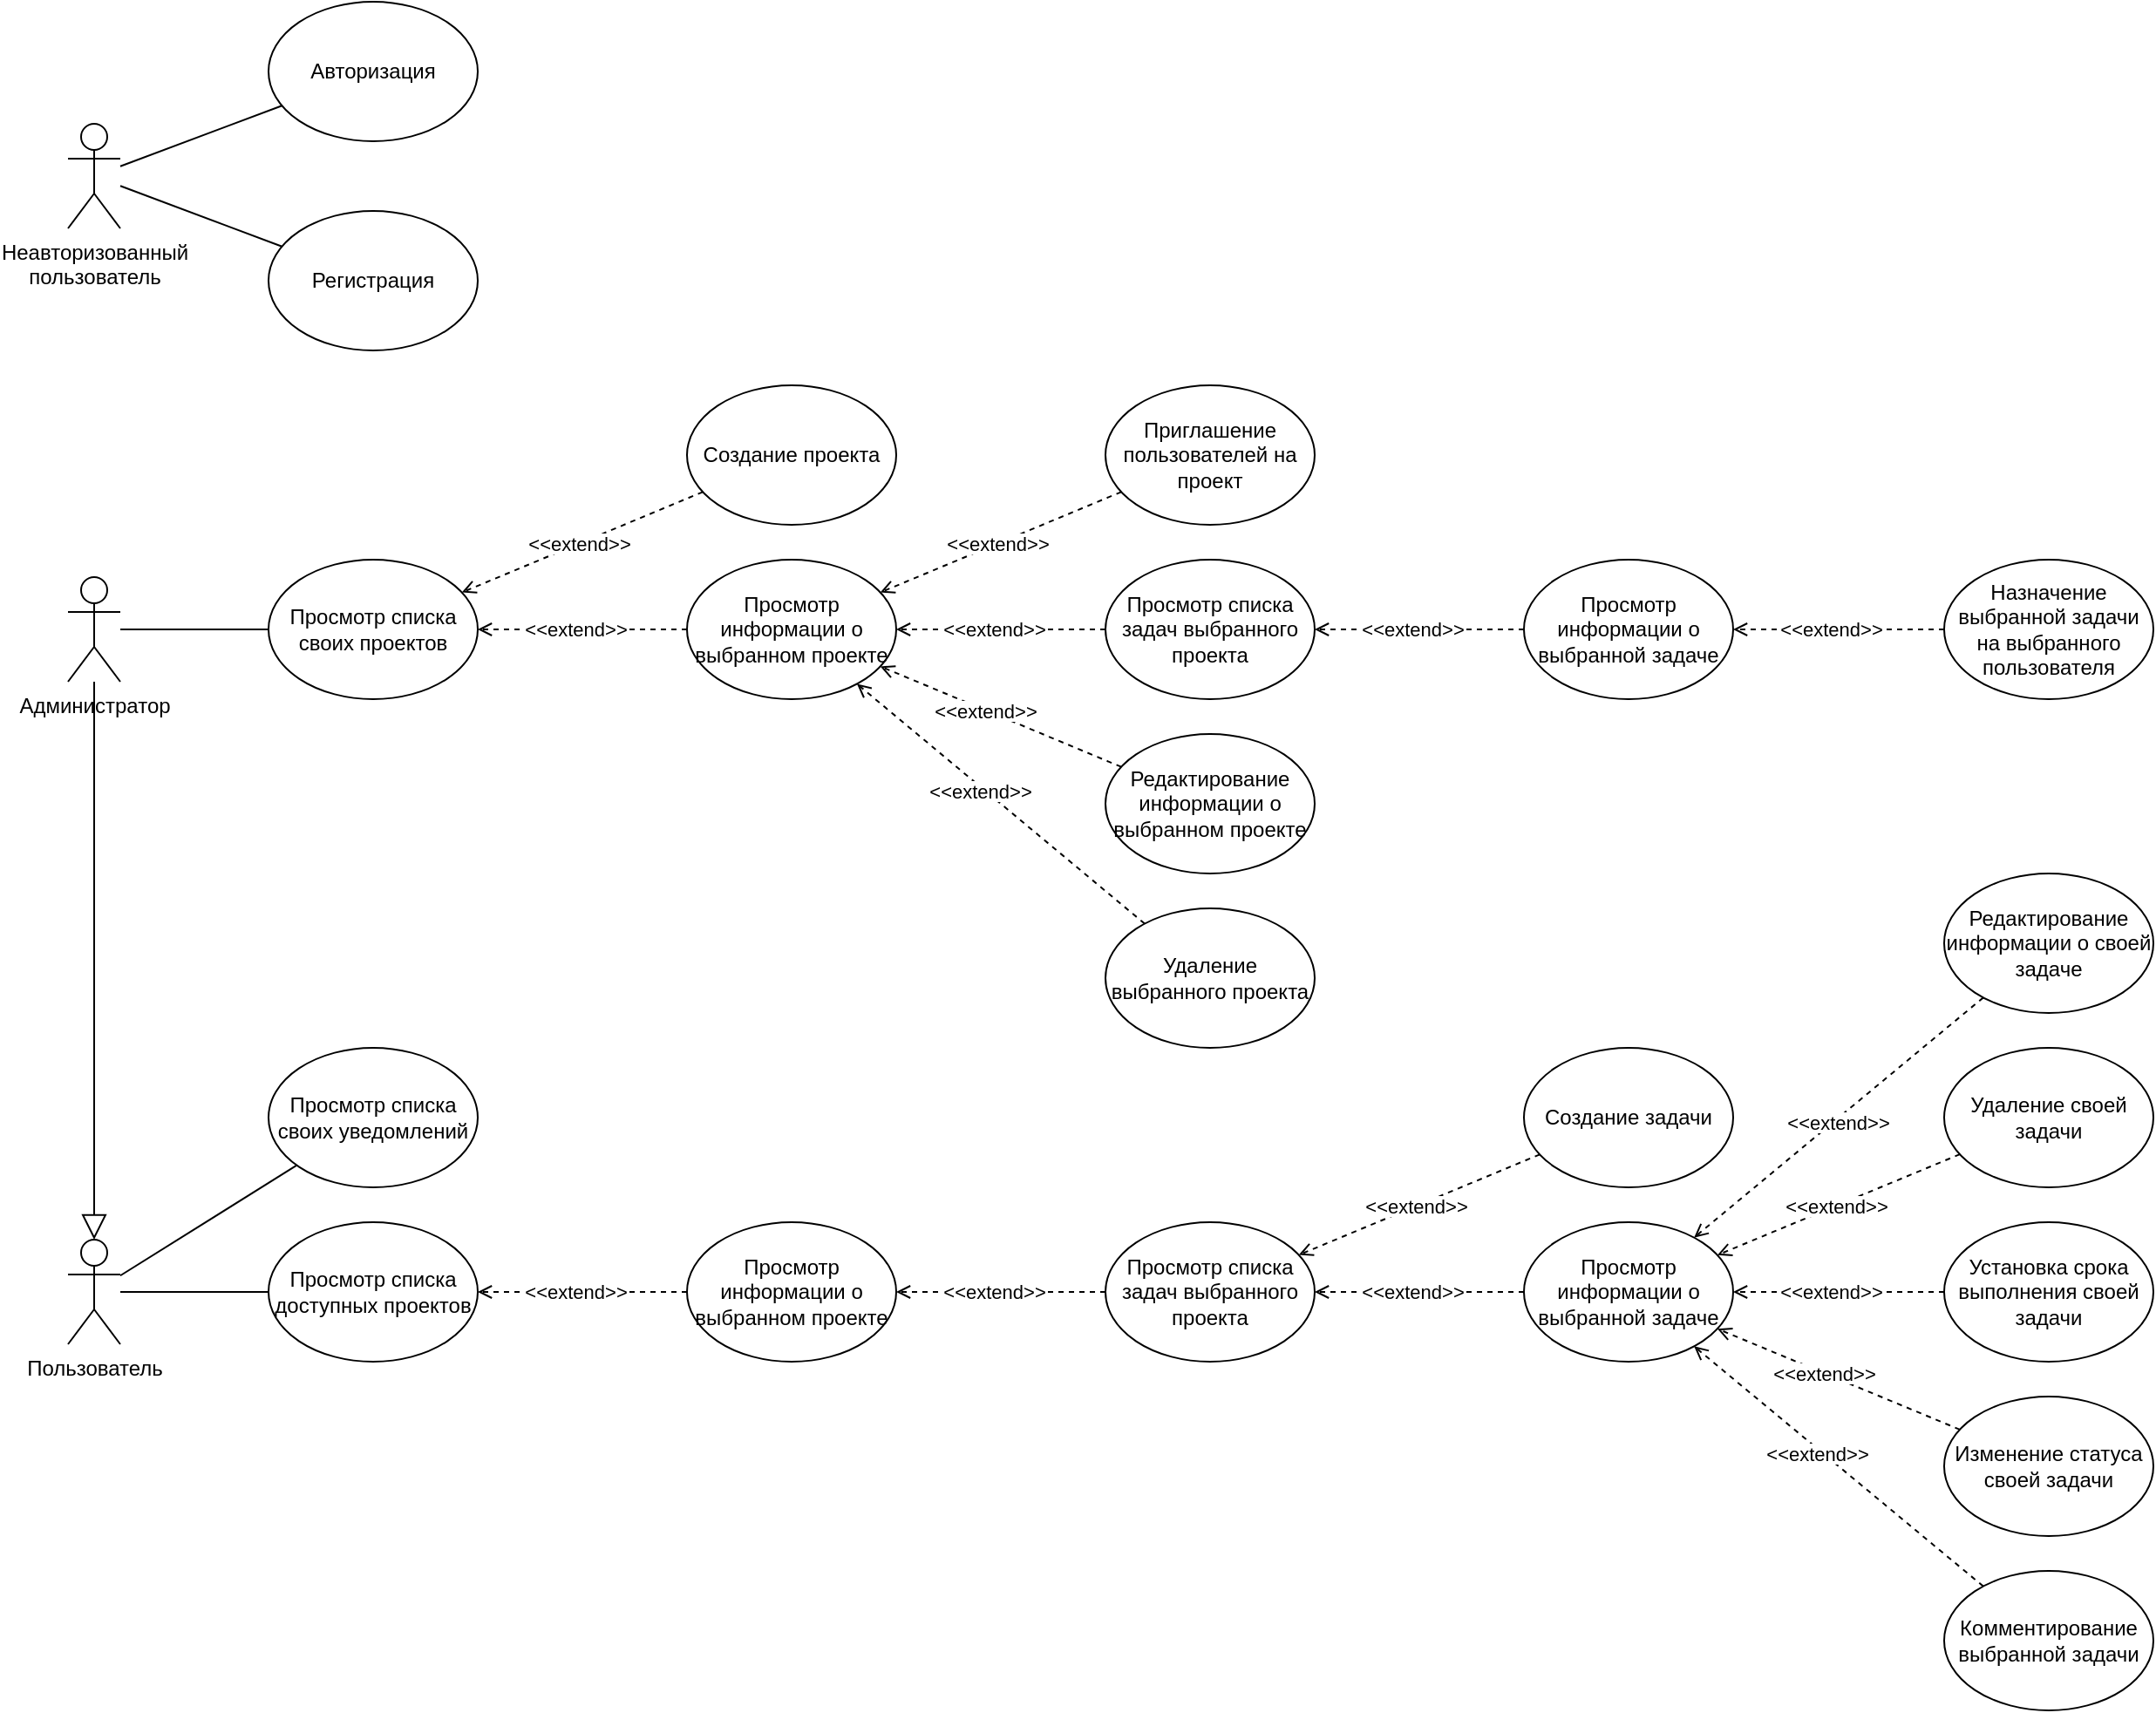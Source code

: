 <mxfile version="26.0.10">
  <diagram name="Страница — 1" id="_Jx5AFsVfHkJ55ELFbbT">
    <mxGraphModel dx="1434" dy="780" grid="1" gridSize="10" guides="1" tooltips="1" connect="1" arrows="1" fold="1" page="1" pageScale="1" pageWidth="827" pageHeight="1169" math="0" shadow="0">
      <root>
        <mxCell id="0" />
        <mxCell id="1" parent="0" />
        <mxCell id="fVHkEuGIu3ldlCe_4yWJ-2" value="Неавторизованный&lt;div&gt;пользователь&lt;/div&gt;" style="shape=umlActor;verticalLabelPosition=bottom;verticalAlign=top;html=1;outlineConnect=0;" vertex="1" parent="1">
          <mxGeometry x="165" y="110" width="30" height="60" as="geometry" />
        </mxCell>
        <mxCell id="fVHkEuGIu3ldlCe_4yWJ-3" value="Регистрация" style="ellipse;whiteSpace=wrap;html=1;" vertex="1" parent="1">
          <mxGeometry x="280" y="160" width="120" height="80" as="geometry" />
        </mxCell>
        <mxCell id="fVHkEuGIu3ldlCe_4yWJ-4" value="Авторизация" style="ellipse;whiteSpace=wrap;html=1;" vertex="1" parent="1">
          <mxGeometry x="280" y="40" width="120" height="80" as="geometry" />
        </mxCell>
        <mxCell id="fVHkEuGIu3ldlCe_4yWJ-6" value="" style="endArrow=none;html=1;rounded=0;" edge="1" parent="1" source="fVHkEuGIu3ldlCe_4yWJ-2" target="fVHkEuGIu3ldlCe_4yWJ-4">
          <mxGeometry width="50" height="50" relative="1" as="geometry">
            <mxPoint x="390" y="330" as="sourcePoint" />
            <mxPoint x="440" y="280" as="targetPoint" />
          </mxGeometry>
        </mxCell>
        <mxCell id="fVHkEuGIu3ldlCe_4yWJ-7" value="" style="endArrow=none;html=1;rounded=0;" edge="1" parent="1" source="fVHkEuGIu3ldlCe_4yWJ-2" target="fVHkEuGIu3ldlCe_4yWJ-3">
          <mxGeometry width="50" height="50" relative="1" as="geometry">
            <mxPoint x="270" y="160" as="sourcePoint" />
            <mxPoint x="319.72" y="179.59" as="targetPoint" />
          </mxGeometry>
        </mxCell>
        <mxCell id="fVHkEuGIu3ldlCe_4yWJ-8" value="Создание проекта" style="ellipse;whiteSpace=wrap;html=1;" vertex="1" parent="1">
          <mxGeometry x="520" y="260" width="120" height="80" as="geometry" />
        </mxCell>
        <mxCell id="fVHkEuGIu3ldlCe_4yWJ-10" value="Администратор" style="shape=umlActor;verticalLabelPosition=bottom;verticalAlign=top;html=1;outlineConnect=0;" vertex="1" parent="1">
          <mxGeometry x="165" y="370" width="30" height="60" as="geometry" />
        </mxCell>
        <mxCell id="fVHkEuGIu3ldlCe_4yWJ-11" value="" style="endArrow=none;html=1;rounded=0;" edge="1" source="fVHkEuGIu3ldlCe_4yWJ-10" target="fVHkEuGIu3ldlCe_4yWJ-12" parent="1">
          <mxGeometry width="50" height="50" relative="1" as="geometry">
            <mxPoint x="270" y="400" as="sourcePoint" />
            <mxPoint x="319.72" y="419.59" as="targetPoint" />
          </mxGeometry>
        </mxCell>
        <mxCell id="fVHkEuGIu3ldlCe_4yWJ-12" value="Просмотр списка своих проектов" style="ellipse;whiteSpace=wrap;html=1;" vertex="1" parent="1">
          <mxGeometry x="280" y="360" width="120" height="80" as="geometry" />
        </mxCell>
        <mxCell id="fVHkEuGIu3ldlCe_4yWJ-13" value="Приглашение пользователей на проект" style="ellipse;whiteSpace=wrap;html=1;" vertex="1" parent="1">
          <mxGeometry x="760" y="260" width="120" height="80" as="geometry" />
        </mxCell>
        <mxCell id="fVHkEuGIu3ldlCe_4yWJ-15" value="Создание задачи" style="ellipse;whiteSpace=wrap;html=1;" vertex="1" parent="1">
          <mxGeometry x="1000" y="640" width="120" height="80" as="geometry" />
        </mxCell>
        <mxCell id="fVHkEuGIu3ldlCe_4yWJ-16" value="Редактирование информации о своей задаче" style="ellipse;whiteSpace=wrap;html=1;" vertex="1" parent="1">
          <mxGeometry x="1241" y="540" width="120" height="80" as="geometry" />
        </mxCell>
        <mxCell id="fVHkEuGIu3ldlCe_4yWJ-17" value="Пользователь" style="shape=umlActor;verticalLabelPosition=bottom;verticalAlign=top;html=1;outlineConnect=0;" vertex="1" parent="1">
          <mxGeometry x="165" y="750" width="30" height="60" as="geometry" />
        </mxCell>
        <mxCell id="fVHkEuGIu3ldlCe_4yWJ-18" value="Удаление своей задачи" style="ellipse;whiteSpace=wrap;html=1;" vertex="1" parent="1">
          <mxGeometry x="1241" y="640" width="120" height="80" as="geometry" />
        </mxCell>
        <mxCell id="fVHkEuGIu3ldlCe_4yWJ-19" value="Комментирование выбранной задачи" style="ellipse;whiteSpace=wrap;html=1;" vertex="1" parent="1">
          <mxGeometry x="1241" y="940" width="120" height="80" as="geometry" />
        </mxCell>
        <mxCell id="fVHkEuGIu3ldlCe_4yWJ-20" value="Установка срока выполнения своей задачи" style="ellipse;whiteSpace=wrap;html=1;" vertex="1" parent="1">
          <mxGeometry x="1241" y="740" width="120" height="80" as="geometry" />
        </mxCell>
        <mxCell id="fVHkEuGIu3ldlCe_4yWJ-21" value="Изменение статуса своей задачи" style="ellipse;whiteSpace=wrap;html=1;" vertex="1" parent="1">
          <mxGeometry x="1241" y="840" width="120" height="80" as="geometry" />
        </mxCell>
        <mxCell id="fVHkEuGIu3ldlCe_4yWJ-22" value="Назначение выбранной задачи на выбранного пользователя" style="ellipse;whiteSpace=wrap;html=1;" vertex="1" parent="1">
          <mxGeometry x="1241" y="360" width="120" height="80" as="geometry" />
        </mxCell>
        <mxCell id="fVHkEuGIu3ldlCe_4yWJ-23" value="Просмотр информации о выбранной задаче" style="ellipse;whiteSpace=wrap;html=1;" vertex="1" parent="1">
          <mxGeometry x="1000" y="740" width="120" height="80" as="geometry" />
        </mxCell>
        <mxCell id="fVHkEuGIu3ldlCe_4yWJ-24" value="Просмотр списка задач выбранного проекта" style="ellipse;whiteSpace=wrap;html=1;" vertex="1" parent="1">
          <mxGeometry x="760" y="360" width="120" height="80" as="geometry" />
        </mxCell>
        <mxCell id="fVHkEuGIu3ldlCe_4yWJ-25" value="Просмотр информации о выбранном проекте" style="ellipse;whiteSpace=wrap;html=1;" vertex="1" parent="1">
          <mxGeometry x="520" y="740" width="120" height="80" as="geometry" />
        </mxCell>
        <mxCell id="fVHkEuGIu3ldlCe_4yWJ-26" value="Просмотр списка доступных проектов" style="ellipse;whiteSpace=wrap;html=1;" vertex="1" parent="1">
          <mxGeometry x="280" y="740" width="120" height="80" as="geometry" />
        </mxCell>
        <mxCell id="fVHkEuGIu3ldlCe_4yWJ-27" value="Просмотр информации о выбранном проекте" style="ellipse;whiteSpace=wrap;html=1;" vertex="1" parent="1">
          <mxGeometry x="520" y="360" width="120" height="80" as="geometry" />
        </mxCell>
        <mxCell id="fVHkEuGIu3ldlCe_4yWJ-29" value="&lt;span style=&quot;line-height: 100%; background-color: light-dark(rgb(255, 255, 255), rgb(255, 255, 255));&quot;&gt;&amp;lt;&amp;lt;extend&amp;gt;&amp;gt;&lt;/span&gt;" style="html=1;verticalAlign=bottom;labelBackgroundColor=none;endArrow=open;endFill=0;dashed=1;rounded=0;" edge="1" parent="1" source="fVHkEuGIu3ldlCe_4yWJ-8" target="fVHkEuGIu3ldlCe_4yWJ-12">
          <mxGeometry x="0.077" y="9" width="160" relative="1" as="geometry">
            <mxPoint x="180" y="250" as="sourcePoint" />
            <mxPoint x="340" y="250" as="targetPoint" />
            <mxPoint as="offset" />
          </mxGeometry>
        </mxCell>
        <mxCell id="fVHkEuGIu3ldlCe_4yWJ-30" value="&lt;span style=&quot;line-height: 100%; background-color: light-dark(rgb(255, 255, 255), rgb(255, 255, 255));&quot;&gt;&amp;lt;&amp;lt;extend&amp;gt;&amp;gt;&lt;/span&gt;" style="html=1;verticalAlign=bottom;labelBackgroundColor=none;endArrow=open;endFill=0;dashed=1;rounded=0;" edge="1" parent="1" source="fVHkEuGIu3ldlCe_4yWJ-27" target="fVHkEuGIu3ldlCe_4yWJ-12">
          <mxGeometry x="0.077" y="9" width="160" relative="1" as="geometry">
            <mxPoint x="480" y="420" as="sourcePoint" />
            <mxPoint x="376" y="472" as="targetPoint" />
            <mxPoint as="offset" />
          </mxGeometry>
        </mxCell>
        <mxCell id="fVHkEuGIu3ldlCe_4yWJ-31" value="&lt;span style=&quot;line-height: 100%; background-color: light-dark(rgb(255, 255, 255), rgb(255, 255, 255));&quot;&gt;&amp;lt;&amp;lt;extend&amp;gt;&amp;gt;&lt;/span&gt;" style="html=1;verticalAlign=bottom;labelBackgroundColor=none;endArrow=open;endFill=0;dashed=1;rounded=0;" edge="1" parent="1" source="fVHkEuGIu3ldlCe_4yWJ-13" target="fVHkEuGIu3ldlCe_4yWJ-27">
          <mxGeometry x="0.077" y="9" width="160" relative="1" as="geometry">
            <mxPoint x="800" y="370" as="sourcePoint" />
            <mxPoint x="680" y="370" as="targetPoint" />
            <mxPoint as="offset" />
          </mxGeometry>
        </mxCell>
        <mxCell id="fVHkEuGIu3ldlCe_4yWJ-32" value="&lt;span style=&quot;line-height: 100%; background-color: light-dark(rgb(255, 255, 255), rgb(255, 255, 255));&quot;&gt;&amp;lt;&amp;lt;extend&amp;gt;&amp;gt;&lt;/span&gt;" style="html=1;verticalAlign=bottom;labelBackgroundColor=none;endArrow=open;endFill=0;dashed=1;rounded=0;" edge="1" parent="1" source="fVHkEuGIu3ldlCe_4yWJ-24" target="fVHkEuGIu3ldlCe_4yWJ-27">
          <mxGeometry x="0.077" y="9" width="160" relative="1" as="geometry">
            <mxPoint x="720.5" y="390.47" as="sourcePoint" />
            <mxPoint x="622.5" y="428.47" as="targetPoint" />
            <mxPoint as="offset" />
          </mxGeometry>
        </mxCell>
        <mxCell id="fVHkEuGIu3ldlCe_4yWJ-33" value="Просмотр списка своих уведомлений" style="ellipse;whiteSpace=wrap;html=1;" vertex="1" parent="1">
          <mxGeometry x="280" y="640" width="120" height="80" as="geometry" />
        </mxCell>
        <mxCell id="fVHkEuGIu3ldlCe_4yWJ-34" value="" style="endArrow=none;html=1;rounded=0;" edge="1" parent="1" source="fVHkEuGIu3ldlCe_4yWJ-17" target="fVHkEuGIu3ldlCe_4yWJ-26">
          <mxGeometry width="50" height="50" relative="1" as="geometry">
            <mxPoint x="190" y="690" as="sourcePoint" />
            <mxPoint x="275" y="690" as="targetPoint" />
          </mxGeometry>
        </mxCell>
        <mxCell id="fVHkEuGIu3ldlCe_4yWJ-35" value="" style="endArrow=none;html=1;rounded=0;" edge="1" parent="1" source="fVHkEuGIu3ldlCe_4yWJ-17" target="fVHkEuGIu3ldlCe_4yWJ-33">
          <mxGeometry width="50" height="50" relative="1" as="geometry">
            <mxPoint x="230" y="794.39" as="sourcePoint" />
            <mxPoint x="323" y="760.39" as="targetPoint" />
          </mxGeometry>
        </mxCell>
        <mxCell id="fVHkEuGIu3ldlCe_4yWJ-38" value="Просмотр информации о выбранной задаче" style="ellipse;whiteSpace=wrap;html=1;" vertex="1" parent="1">
          <mxGeometry x="1000" y="360" width="120" height="80" as="geometry" />
        </mxCell>
        <mxCell id="fVHkEuGIu3ldlCe_4yWJ-39" value="&lt;span style=&quot;line-height: 100%; background-color: light-dark(rgb(255, 255, 255), rgb(255, 255, 255));&quot;&gt;&amp;lt;&amp;lt;extend&amp;gt;&amp;gt;&lt;/span&gt;" style="html=1;verticalAlign=bottom;labelBackgroundColor=none;endArrow=open;endFill=0;dashed=1;rounded=0;" edge="1" parent="1" source="fVHkEuGIu3ldlCe_4yWJ-38" target="fVHkEuGIu3ldlCe_4yWJ-24">
          <mxGeometry x="0.077" y="9" width="160" relative="1" as="geometry">
            <mxPoint x="1027.82" y="471.96" as="sourcePoint" />
            <mxPoint x="899.82" y="439.96" as="targetPoint" />
            <mxPoint as="offset" />
          </mxGeometry>
        </mxCell>
        <mxCell id="fVHkEuGIu3ldlCe_4yWJ-41" value="&lt;span style=&quot;line-height: 100%; background-color: light-dark(rgb(255, 255, 255), rgb(255, 255, 255));&quot;&gt;&amp;lt;&amp;lt;extend&amp;gt;&amp;gt;&lt;/span&gt;" style="html=1;verticalAlign=bottom;labelBackgroundColor=none;endArrow=open;endFill=0;dashed=1;rounded=0;" edge="1" parent="1" source="fVHkEuGIu3ldlCe_4yWJ-22" target="fVHkEuGIu3ldlCe_4yWJ-38">
          <mxGeometry x="0.077" y="9" width="160" relative="1" as="geometry">
            <mxPoint x="1160" y="464" as="sourcePoint" />
            <mxPoint x="1040" y="464" as="targetPoint" />
            <mxPoint as="offset" />
          </mxGeometry>
        </mxCell>
        <mxCell id="fVHkEuGIu3ldlCe_4yWJ-42" value="" style="endArrow=none;html=1;rounded=0;startArrow=block;startFill=0;sourcePerimeterSpacing=0;startSize=12;" edge="1" parent="1" source="fVHkEuGIu3ldlCe_4yWJ-17" target="fVHkEuGIu3ldlCe_4yWJ-10">
          <mxGeometry width="50" height="50" relative="1" as="geometry">
            <mxPoint x="200" y="480" as="sourcePoint" />
            <mxPoint x="160" y="610" as="targetPoint" />
          </mxGeometry>
        </mxCell>
        <mxCell id="fVHkEuGIu3ldlCe_4yWJ-43" value="&lt;span style=&quot;line-height: 100%; background-color: light-dark(rgb(255, 255, 255), rgb(255, 255, 255));&quot;&gt;&amp;lt;&amp;lt;extend&amp;gt;&amp;gt;&lt;/span&gt;" style="html=1;verticalAlign=bottom;labelBackgroundColor=none;endArrow=open;endFill=0;dashed=1;rounded=0;" edge="1" parent="1" source="fVHkEuGIu3ldlCe_4yWJ-25" target="fVHkEuGIu3ldlCe_4yWJ-26">
          <mxGeometry x="0.077" y="9" width="160" relative="1" as="geometry">
            <mxPoint x="560" y="690" as="sourcePoint" />
            <mxPoint x="440" y="690" as="targetPoint" />
            <mxPoint as="offset" />
          </mxGeometry>
        </mxCell>
        <mxCell id="fVHkEuGIu3ldlCe_4yWJ-44" value="Редактирование информации о выбранном проекте" style="ellipse;whiteSpace=wrap;html=1;" vertex="1" parent="1">
          <mxGeometry x="760" y="460" width="120" height="80" as="geometry" />
        </mxCell>
        <mxCell id="fVHkEuGIu3ldlCe_4yWJ-45" value="Удаление выбранного проекта" style="ellipse;whiteSpace=wrap;html=1;" vertex="1" parent="1">
          <mxGeometry x="760" y="560" width="120" height="80" as="geometry" />
        </mxCell>
        <mxCell id="fVHkEuGIu3ldlCe_4yWJ-46" value="&lt;span style=&quot;line-height: 100%; background-color: light-dark(rgb(255, 255, 255), rgb(255, 255, 255));&quot;&gt;&amp;lt;&amp;lt;extend&amp;gt;&amp;gt;&lt;/span&gt;" style="html=1;verticalAlign=bottom;labelBackgroundColor=none;endArrow=open;endFill=0;dashed=1;rounded=0;" edge="1" parent="1" source="fVHkEuGIu3ldlCe_4yWJ-44" target="fVHkEuGIu3ldlCe_4yWJ-27">
          <mxGeometry x="0.077" y="9" width="160" relative="1" as="geometry">
            <mxPoint x="720" y="520" as="sourcePoint" />
            <mxPoint x="600" y="520" as="targetPoint" />
            <mxPoint as="offset" />
          </mxGeometry>
        </mxCell>
        <mxCell id="fVHkEuGIu3ldlCe_4yWJ-47" value="&lt;span style=&quot;line-height: 100%; background-color: light-dark(rgb(255, 255, 255), rgb(255, 255, 255));&quot;&gt;&amp;lt;&amp;lt;extend&amp;gt;&amp;gt;&lt;/span&gt;" style="html=1;verticalAlign=bottom;labelBackgroundColor=none;endArrow=open;endFill=0;dashed=1;rounded=0;" edge="1" parent="1" source="fVHkEuGIu3ldlCe_4yWJ-45" target="fVHkEuGIu3ldlCe_4yWJ-27">
          <mxGeometry x="0.077" y="9" width="160" relative="1" as="geometry">
            <mxPoint x="748.12" y="517.8" as="sourcePoint" />
            <mxPoint x="610.12" y="459.8" as="targetPoint" />
            <mxPoint as="offset" />
          </mxGeometry>
        </mxCell>
        <mxCell id="fVHkEuGIu3ldlCe_4yWJ-48" value="Просмотр списка задач выбранного проекта" style="ellipse;whiteSpace=wrap;html=1;" vertex="1" parent="1">
          <mxGeometry x="760" y="740" width="120" height="80" as="geometry" />
        </mxCell>
        <mxCell id="fVHkEuGIu3ldlCe_4yWJ-49" value="&lt;span style=&quot;line-height: 100%; background-color: light-dark(rgb(255, 255, 255), rgb(255, 255, 255));&quot;&gt;&amp;lt;&amp;lt;extend&amp;gt;&amp;gt;&lt;/span&gt;" style="html=1;verticalAlign=bottom;labelBackgroundColor=none;endArrow=open;endFill=0;dashed=1;rounded=0;" edge="1" parent="1" source="fVHkEuGIu3ldlCe_4yWJ-48" target="fVHkEuGIu3ldlCe_4yWJ-25">
          <mxGeometry x="0.077" y="9" width="160" relative="1" as="geometry">
            <mxPoint x="760" y="710" as="sourcePoint" />
            <mxPoint x="640" y="710" as="targetPoint" />
            <mxPoint as="offset" />
          </mxGeometry>
        </mxCell>
        <mxCell id="fVHkEuGIu3ldlCe_4yWJ-50" value="&lt;span style=&quot;line-height: 100%; background-color: light-dark(rgb(255, 255, 255), rgb(255, 255, 255));&quot;&gt;&amp;lt;&amp;lt;extend&amp;gt;&amp;gt;&lt;/span&gt;" style="html=1;verticalAlign=bottom;labelBackgroundColor=none;endArrow=open;endFill=0;dashed=1;rounded=0;" edge="1" parent="1" source="fVHkEuGIu3ldlCe_4yWJ-23" target="fVHkEuGIu3ldlCe_4yWJ-48">
          <mxGeometry x="0.077" y="9" width="160" relative="1" as="geometry">
            <mxPoint x="1040" y="830" as="sourcePoint" />
            <mxPoint x="920" y="830" as="targetPoint" />
            <mxPoint as="offset" />
          </mxGeometry>
        </mxCell>
        <mxCell id="fVHkEuGIu3ldlCe_4yWJ-51" value="&lt;span style=&quot;line-height: 100%; background-color: light-dark(rgb(255, 255, 255), rgb(255, 255, 255));&quot;&gt;&amp;lt;&amp;lt;extend&amp;gt;&amp;gt;&lt;/span&gt;" style="html=1;verticalAlign=bottom;labelBackgroundColor=none;endArrow=open;endFill=0;dashed=1;rounded=0;" edge="1" parent="1" source="fVHkEuGIu3ldlCe_4yWJ-15" target="fVHkEuGIu3ldlCe_4yWJ-48">
          <mxGeometry x="0.077" y="9" width="160" relative="1" as="geometry">
            <mxPoint x="1030" y="720" as="sourcePoint" />
            <mxPoint x="910" y="720" as="targetPoint" />
            <mxPoint as="offset" />
          </mxGeometry>
        </mxCell>
        <mxCell id="fVHkEuGIu3ldlCe_4yWJ-52" value="&lt;span style=&quot;line-height: 100%; background-color: light-dark(rgb(255, 255, 255), rgb(255, 255, 255));&quot;&gt;&amp;lt;&amp;lt;extend&amp;gt;&amp;gt;&lt;/span&gt;" style="html=1;verticalAlign=bottom;labelBackgroundColor=none;endArrow=open;endFill=0;dashed=1;rounded=0;" edge="1" parent="1" source="fVHkEuGIu3ldlCe_4yWJ-16" target="fVHkEuGIu3ldlCe_4yWJ-23">
          <mxGeometry x="0.077" y="9" width="160" relative="1" as="geometry">
            <mxPoint x="1129.07" y="809.95" as="sourcePoint" />
            <mxPoint x="991.07" y="867.95" as="targetPoint" />
            <mxPoint as="offset" />
          </mxGeometry>
        </mxCell>
        <mxCell id="fVHkEuGIu3ldlCe_4yWJ-53" value="&lt;span style=&quot;line-height: 100%; background-color: light-dark(rgb(255, 255, 255), rgb(255, 255, 255));&quot;&gt;&amp;lt;&amp;lt;extend&amp;gt;&amp;gt;&lt;/span&gt;" style="html=1;verticalAlign=bottom;labelBackgroundColor=none;endArrow=open;endFill=0;dashed=1;rounded=0;" edge="1" parent="1" source="fVHkEuGIu3ldlCe_4yWJ-20" target="fVHkEuGIu3ldlCe_4yWJ-23">
          <mxGeometry x="0.077" y="9" width="160" relative="1" as="geometry">
            <mxPoint x="1273" y="621" as="sourcePoint" />
            <mxPoint x="1108" y="759" as="targetPoint" />
            <mxPoint as="offset" />
          </mxGeometry>
        </mxCell>
        <mxCell id="fVHkEuGIu3ldlCe_4yWJ-54" value="&lt;span style=&quot;line-height: 100%; background-color: light-dark(rgb(255, 255, 255), rgb(255, 255, 255));&quot;&gt;&amp;lt;&amp;lt;extend&amp;gt;&amp;gt;&lt;/span&gt;" style="html=1;verticalAlign=bottom;labelBackgroundColor=none;endArrow=open;endFill=0;dashed=1;rounded=0;" edge="1" parent="1" source="fVHkEuGIu3ldlCe_4yWJ-21" target="fVHkEuGIu3ldlCe_4yWJ-23">
          <mxGeometry x="0.077" y="9" width="160" relative="1" as="geometry">
            <mxPoint x="1283" y="631" as="sourcePoint" />
            <mxPoint x="1118" y="769" as="targetPoint" />
            <mxPoint as="offset" />
          </mxGeometry>
        </mxCell>
        <mxCell id="fVHkEuGIu3ldlCe_4yWJ-55" value="&lt;span style=&quot;line-height: 100%; background-color: light-dark(rgb(255, 255, 255), rgb(255, 255, 255));&quot;&gt;&amp;lt;&amp;lt;extend&amp;gt;&amp;gt;&lt;/span&gt;" style="html=1;verticalAlign=bottom;labelBackgroundColor=none;endArrow=open;endFill=0;dashed=1;rounded=0;" edge="1" parent="1" source="fVHkEuGIu3ldlCe_4yWJ-19" target="fVHkEuGIu3ldlCe_4yWJ-23">
          <mxGeometry x="0.077" y="9" width="160" relative="1" as="geometry">
            <mxPoint x="1293" y="641" as="sourcePoint" />
            <mxPoint x="1128" y="779" as="targetPoint" />
            <mxPoint as="offset" />
          </mxGeometry>
        </mxCell>
        <mxCell id="fVHkEuGIu3ldlCe_4yWJ-56" value="&lt;span style=&quot;line-height: 100%; background-color: light-dark(rgb(255, 255, 255), rgb(255, 255, 255));&quot;&gt;&amp;lt;&amp;lt;extend&amp;gt;&amp;gt;&lt;/span&gt;" style="html=1;verticalAlign=bottom;labelBackgroundColor=none;endArrow=open;endFill=0;dashed=1;rounded=0;" edge="1" parent="1" source="fVHkEuGIu3ldlCe_4yWJ-18" target="fVHkEuGIu3ldlCe_4yWJ-23">
          <mxGeometry x="0.077" y="9" width="160" relative="1" as="geometry">
            <mxPoint x="1251" y="790" as="sourcePoint" />
            <mxPoint x="1130" y="790" as="targetPoint" />
            <mxPoint as="offset" />
          </mxGeometry>
        </mxCell>
      </root>
    </mxGraphModel>
  </diagram>
</mxfile>
